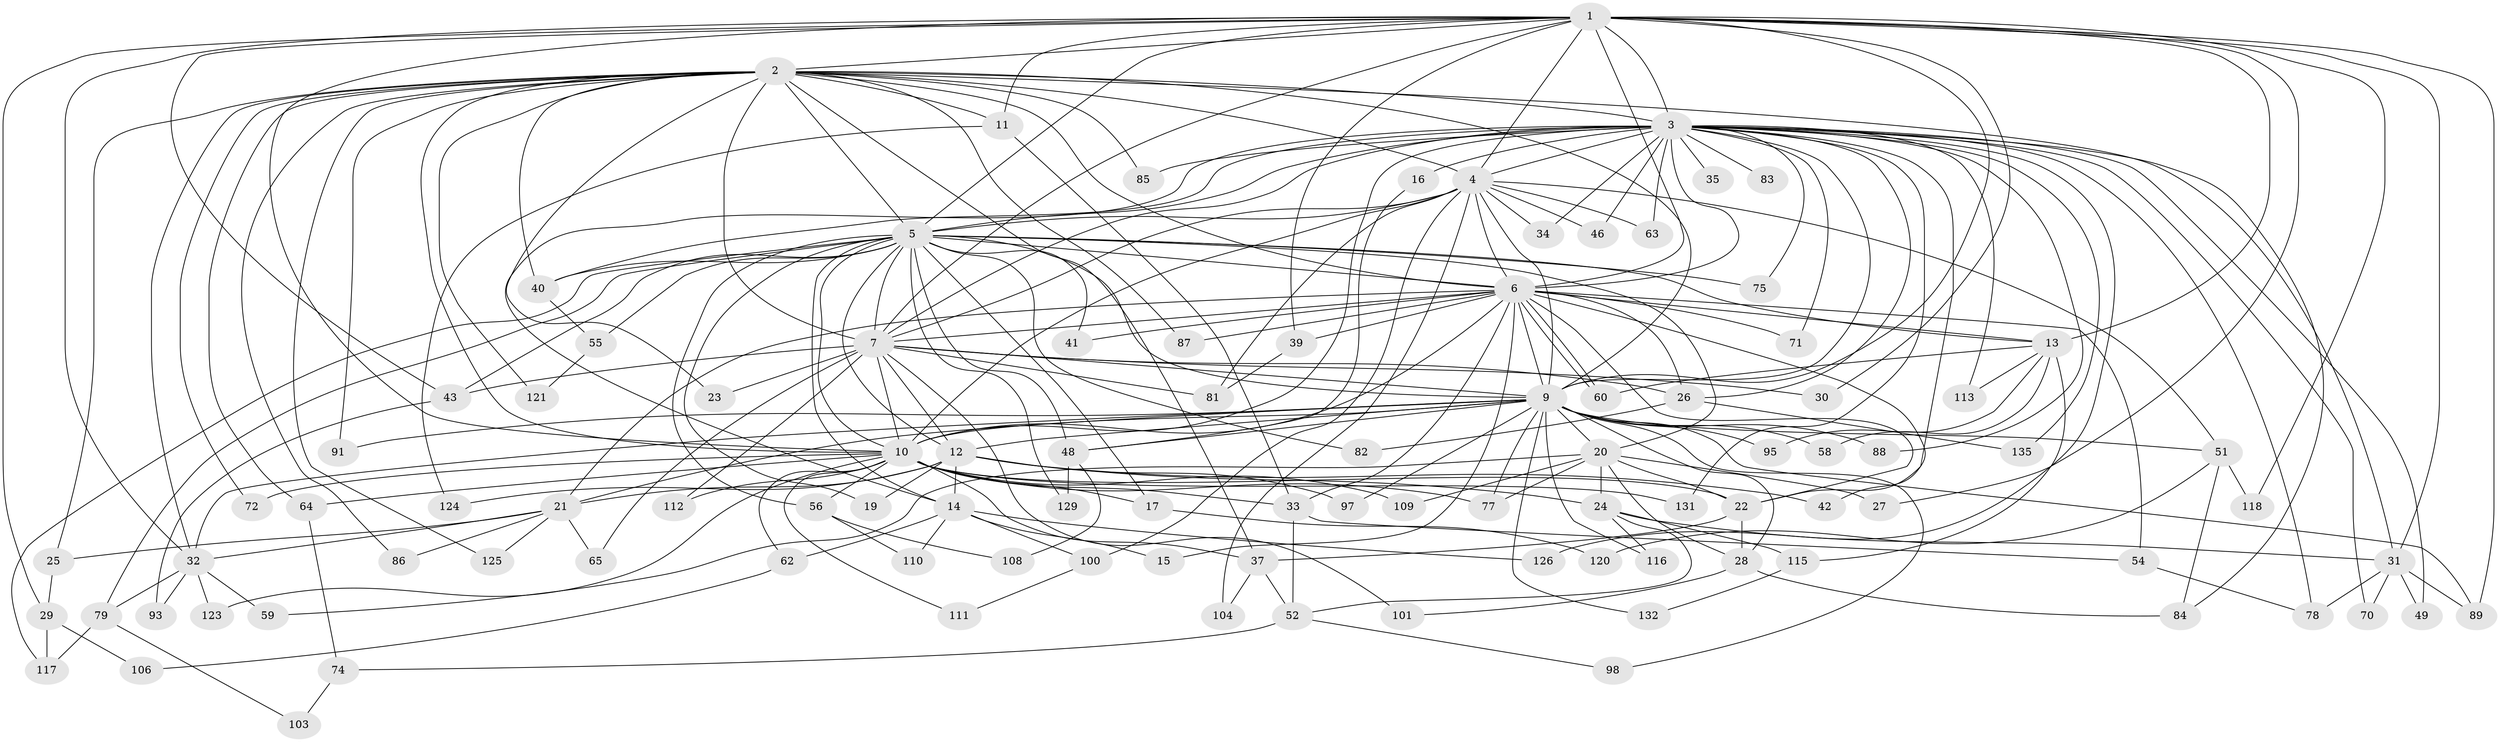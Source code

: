 // Generated by graph-tools (version 1.1) at 2025/23/03/03/25 07:23:38]
// undirected, 101 vertices, 241 edges
graph export_dot {
graph [start="1"]
  node [color=gray90,style=filled];
  1 [super="+18"];
  2 [super="+66"];
  3 [super="+8"];
  4 [super="+90"];
  5 [super="+107"];
  6 [super="+57"];
  7 [super="+45"];
  9 [super="+53"];
  10 [super="+128"];
  11 [super="+122"];
  12 [super="+61"];
  13 [super="+130"];
  14 [super="+67"];
  15;
  16;
  17;
  19;
  20;
  21 [super="+47"];
  22 [super="+114"];
  23;
  24 [super="+73"];
  25;
  26 [super="+80"];
  27;
  28 [super="+94"];
  29;
  30;
  31 [super="+36"];
  32 [super="+50"];
  33 [super="+44"];
  34;
  35;
  37 [super="+38"];
  39;
  40 [super="+76"];
  41;
  42;
  43 [super="+69"];
  46;
  48 [super="+105"];
  49;
  51;
  52 [super="+68"];
  54;
  55;
  56;
  58;
  59;
  60 [super="+92"];
  62;
  63;
  64;
  65;
  70;
  71;
  72;
  74;
  75;
  77;
  78 [super="+133"];
  79;
  81 [super="+96"];
  82;
  83;
  84 [super="+119"];
  85;
  86;
  87 [super="+127"];
  88;
  89 [super="+99"];
  91;
  93;
  95;
  97;
  98;
  100 [super="+102"];
  101;
  103;
  104;
  106;
  108;
  109;
  110;
  111;
  112;
  113;
  115;
  116;
  117 [super="+134"];
  118;
  120;
  121;
  123;
  124;
  125;
  126;
  129;
  131;
  132;
  135;
  1 -- 2;
  1 -- 3 [weight=2];
  1 -- 4;
  1 -- 5;
  1 -- 6;
  1 -- 7;
  1 -- 9;
  1 -- 10;
  1 -- 11 [weight=2];
  1 -- 13;
  1 -- 27;
  1 -- 29;
  1 -- 30 [weight=2];
  1 -- 32;
  1 -- 39;
  1 -- 43;
  1 -- 118;
  1 -- 89;
  1 -- 31;
  2 -- 3 [weight=2];
  2 -- 4;
  2 -- 5;
  2 -- 6;
  2 -- 7;
  2 -- 9;
  2 -- 10;
  2 -- 11;
  2 -- 23;
  2 -- 25;
  2 -- 31;
  2 -- 37;
  2 -- 40;
  2 -- 64;
  2 -- 72;
  2 -- 85;
  2 -- 86;
  2 -- 91;
  2 -- 121;
  2 -- 125;
  2 -- 87;
  2 -- 32;
  3 -- 4 [weight=2];
  3 -- 5 [weight=2];
  3 -- 6 [weight=2];
  3 -- 7 [weight=2];
  3 -- 9 [weight=2];
  3 -- 10 [weight=2];
  3 -- 14;
  3 -- 16 [weight=2];
  3 -- 22;
  3 -- 26;
  3 -- 34;
  3 -- 49;
  3 -- 63;
  3 -- 70;
  3 -- 71;
  3 -- 85;
  3 -- 88;
  3 -- 131;
  3 -- 135;
  3 -- 75;
  3 -- 83;
  3 -- 35;
  3 -- 46;
  3 -- 113;
  3 -- 126;
  3 -- 84;
  3 -- 40;
  3 -- 78;
  4 -- 5;
  4 -- 6;
  4 -- 7;
  4 -- 9;
  4 -- 10 [weight=2];
  4 -- 34;
  4 -- 46;
  4 -- 51;
  4 -- 63;
  4 -- 81;
  4 -- 100 [weight=2];
  4 -- 104;
  5 -- 6;
  5 -- 7;
  5 -- 9;
  5 -- 10;
  5 -- 12 [weight=2];
  5 -- 17;
  5 -- 19;
  5 -- 20;
  5 -- 40 [weight=2];
  5 -- 41;
  5 -- 48;
  5 -- 55;
  5 -- 56;
  5 -- 75;
  5 -- 79;
  5 -- 82;
  5 -- 117;
  5 -- 129;
  5 -- 14;
  5 -- 43;
  5 -- 13;
  6 -- 7;
  6 -- 9;
  6 -- 10;
  6 -- 13;
  6 -- 15;
  6 -- 21;
  6 -- 33;
  6 -- 39;
  6 -- 41;
  6 -- 42;
  6 -- 54;
  6 -- 60;
  6 -- 60;
  6 -- 71;
  6 -- 87 [weight=2];
  6 -- 22;
  6 -- 26;
  7 -- 9;
  7 -- 10;
  7 -- 12;
  7 -- 23;
  7 -- 26;
  7 -- 43;
  7 -- 65;
  7 -- 101;
  7 -- 112;
  7 -- 30;
  7 -- 81;
  9 -- 10;
  9 -- 20;
  9 -- 32;
  9 -- 51;
  9 -- 58;
  9 -- 77;
  9 -- 88;
  9 -- 91;
  9 -- 95;
  9 -- 97;
  9 -- 98;
  9 -- 116;
  9 -- 132;
  9 -- 48;
  9 -- 28;
  9 -- 21;
  9 -- 89;
  9 -- 12;
  10 -- 17;
  10 -- 22;
  10 -- 33;
  10 -- 56;
  10 -- 62;
  10 -- 64;
  10 -- 72;
  10 -- 109;
  10 -- 111;
  10 -- 112;
  10 -- 123;
  10 -- 131;
  10 -- 77;
  10 -- 37;
  11 -- 124;
  11 -- 33;
  12 -- 14;
  12 -- 19;
  12 -- 21;
  12 -- 24;
  12 -- 42;
  12 -- 97;
  12 -- 124;
  13 -- 58;
  13 -- 95;
  13 -- 113;
  13 -- 115;
  13 -- 60;
  14 -- 15;
  14 -- 62;
  14 -- 100;
  14 -- 126;
  14 -- 110;
  16 -- 48;
  17 -- 120;
  20 -- 24;
  20 -- 27;
  20 -- 28;
  20 -- 59;
  20 -- 77;
  20 -- 109;
  20 -- 22;
  21 -- 25;
  21 -- 65;
  21 -- 125;
  21 -- 86;
  21 -- 32;
  22 -- 28;
  22 -- 37;
  24 -- 31;
  24 -- 115;
  24 -- 116;
  24 -- 52;
  25 -- 29;
  26 -- 82;
  26 -- 135;
  28 -- 84;
  28 -- 101;
  29 -- 106;
  29 -- 117;
  31 -- 49;
  31 -- 70;
  31 -- 78;
  31 -- 89;
  32 -- 79;
  32 -- 93;
  32 -- 59;
  32 -- 123;
  33 -- 52;
  33 -- 54;
  37 -- 52 [weight=2];
  37 -- 104;
  39 -- 81;
  40 -- 55;
  43 -- 93;
  48 -- 129;
  48 -- 108;
  51 -- 84;
  51 -- 118;
  51 -- 120;
  52 -- 98;
  52 -- 74;
  54 -- 78;
  55 -- 121;
  56 -- 108;
  56 -- 110;
  62 -- 106;
  64 -- 74;
  74 -- 103;
  79 -- 103;
  79 -- 117;
  100 -- 111;
  115 -- 132;
}
